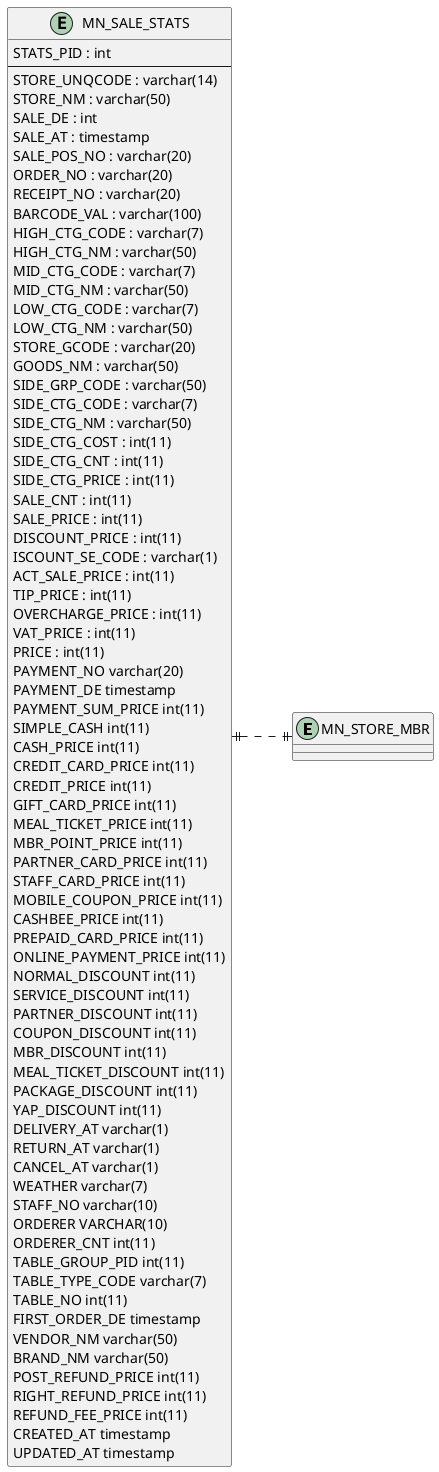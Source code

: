 @startuml

left to right direction

entity "MN_STORE_MBR" as storeMember {
'  STORE_MBR_PID : BIGINT <<pk>>
'  --
'  MBR_CODE : VARCHAR(7)
'  MBR_GRD_CODE : VARCHAR(7)
'  KO_MBR_NM : VARCHAR(50)
'  EN_MBR_NM : VARCHAR(50)
'  FCHQ_CODE : VARCHAR(7)
'  FCHQ_NM : VARCHAR(50)
'  REG_STORE_NM : VARCHAR(50)
'  REG_STORE_CODE : VARCHAR(7)
'  MBR_CARDNO : VARCHAR(20)
'  MBR_CARD_ISSU_CNT : INT(11)
'  GENDER : VARCHAR(1)
'  CARD_USE_SE_CODE : VARCHAR(1)
'  BIRTH_DE : INT(11)
'  BIRTH_SE_CODE : VARCHAR(1)
'  MBR_MTTL_AT : VARCHAR(1)
'  MBR_MTTL_DE : INT(11)
'  MBR_TELNO : VARCHAR(20)
'  MBR_CELNO : VARCHAR(20)
'  SHORT_NO_SE_CODE : VARCHAR(1)
'  SHORT_NO : VARCHAR(20)
'  MBR_EMAIL : VARCHAR(100)
'  MBR_ADRES : VARCHAR(256)
'  EMAIL_RCVD_AT : VARCHAR(1)
'  SMS_RCVD_AT : VARCHAR(1)
'  DM_RCVD_AT : VARCHAR(1)
'  USE_AT : VARCHAR(1)
'  PREV_HOLD_PT : INT(11)
'  INST_STAFF_NM : VARCHAR(50)
'  CSH_RECPT_NO : VARCHAR(20)
'  MBR_REFER_VAL : VARCHAR(100)
'  ACM_PT : INT(11)
'  USE_PT : INT(11)
'  ADJS_PT : INT(11)
'  AVLBL_PT : INT(11)
'  MBR_NOTE : VARCHAR(400)
'  MBR_JOIN_DE : INT(11)
'  ACM_SALES_CNT : INT(11)
'  ACM_SALES_PRICE : INT(11)
'  FRST_VST_DE : INT(11)
'  LAST_VST_DE : INT(11)
'  CREATED_AT : TIMESTAMP
'  UPDATED_AT : TIMESTAMP
}
entity "MN_SALE_STATS" as mnSaleStats {
  STATS_PID : int
  --
  STORE_UNQCODE : varchar(14)
  STORE_NM : varchar(50)
  SALE_DE : int
  SALE_AT : timestamp
  SALE_POS_NO : varchar(20)
  ORDER_NO : varchar(20)
  RECEIPT_NO : varchar(20)
  BARCODE_VAL : varchar(100)
  HIGH_CTG_CODE : varchar(7)
  HIGH_CTG_NM : varchar(50)
  MID_CTG_CODE : varchar(7)
  MID_CTG_NM : varchar(50)
  LOW_CTG_CODE : varchar(7)
  LOW_CTG_NM : varchar(50)
  STORE_GCODE : varchar(20)
  GOODS_NM : varchar(50)
  SIDE_GRP_CODE : varchar(50)
  SIDE_CTG_CODE : varchar(7)
  SIDE_CTG_NM : varchar(50)
  SIDE_CTG_COST : int(11)
  SIDE_CTG_CNT : int(11)
  SIDE_CTG_PRICE : int(11)
  SALE_CNT : int(11)
  SALE_PRICE : int(11)
  DISCOUNT_PRICE : int(11)
  ISCOUNT_SE_CODE : varchar(1)
  ACT_SALE_PRICE : int(11)
  TIP_PRICE : int(11)
  OVERCHARGE_PRICE : int(11)
  VAT_PRICE : int(11)
  PRICE : int(11)
  PAYMENT_NO varchar(20)
  PAYMENT_DE timestamp
  PAYMENT_SUM_PRICE int(11)
  SIMPLE_CASH int(11)
  CASH_PRICE int(11)
  CREDIT_CARD_PRICE int(11)
  CREDIT_PRICE int(11)
  GIFT_CARD_PRICE int(11)
  MEAL_TICKET_PRICE int(11)
  MBR_POINT_PRICE int(11)
  PARTNER_CARD_PRICE int(11)
  STAFF_CARD_PRICE int(11)
  MOBILE_COUPON_PRICE int(11)
  CASHBEE_PRICE int(11)
  PREPAID_CARD_PRICE int(11)
  ONLINE_PAYMENT_PRICE int(11)
  NORMAL_DISCOUNT int(11)
  SERVICE_DISCOUNT int(11)
  PARTNER_DISCOUNT int(11)
  COUPON_DISCOUNT int(11)
  MBR_DISCOUNT int(11)
  MEAL_TICKET_DISCOUNT int(11)
  PACKAGE_DISCOUNT int(11)
  YAP_DISCOUNT int(11)
  DELIVERY_AT varchar(1)
  RETURN_AT varchar(1)
  CANCEL_AT varchar(1)
  WEATHER varchar(7)
  STAFF_NO varchar(10)
  ORDERER VARCHAR(10)
  ORDERER_CNT int(11)
  TABLE_GROUP_PID int(11)
  TABLE_TYPE_CODE varchar(7)
  TABLE_NO int(11)
  FIRST_ORDER_DE timestamp
  VENDOR_NM varchar(50)
  BRAND_NM varchar(50)
  POST_REFUND_PRICE int(11)
  RIGHT_REFUND_PRICE int(11)
  REFUND_FEE_PRICE int(11)
  CREATED_AT timestamp
  UPDATED_AT timestamp
}

mnSaleStats ||..|| storeMember

@enduml